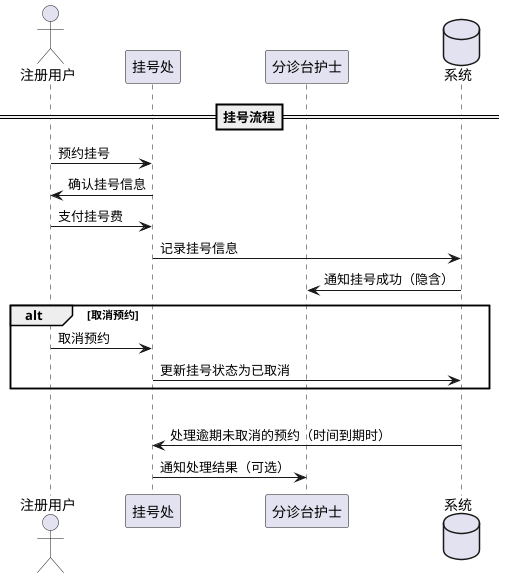 @startuml
actor 注册用户
participant 挂号处
participant 分诊台护士
database 系统

==挂号流程==
注册用户 -> 挂号处: 预约挂号
挂号处 -> 注册用户: 确认挂号信息
注册用户 -> 挂号处: 支付挂号费
挂号处 -> 系统: 记录挂号信息
系统 -> 分诊台护士: 通知挂号成功（隐含）

alt 取消预约
    注册用户 -> 挂号处: 取消预约
    挂号处 -> 系统: 更新挂号状态为已取消
end

alt 逾期未取消
    系统 -> 挂号处: 处理逾期未取消的预约（时间到期时）
    挂号处 -> 分诊台护士: 通知处理结果（可选）

@enduml